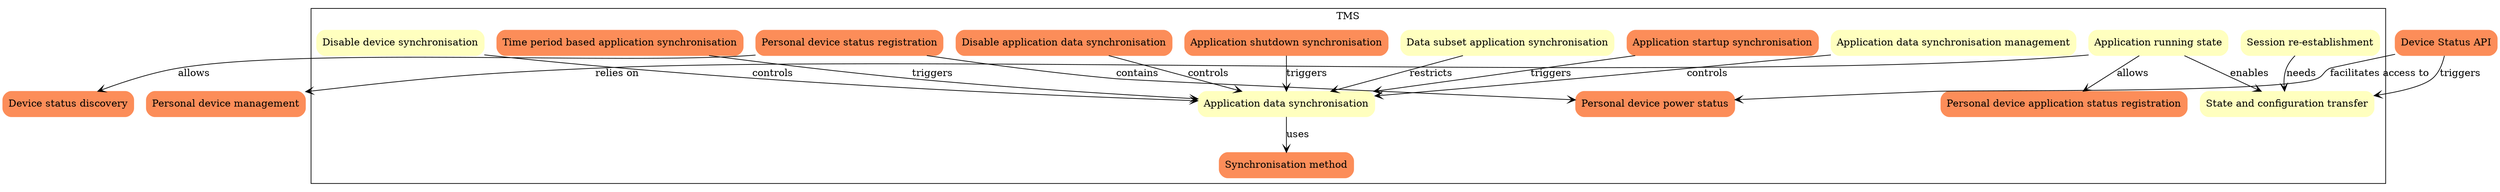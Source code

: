 digraph webinosTraceability {
 graph [rankdir="TB"];
 node [shape=rectangle,style="rounded,filled",colorscheme="spectral3",color="1"];
 edge [arrowhead=vee,];

subgraph cluster_TMS {
  label = "TMS";
  "Application data synchronisation" [color=2,scenarios="",usecases="TMS2",backlog=""];
  "Application data synchronisation management" [color=2,scenarios="S-DA2",usecases="",backlog=""];
  "Application running state" [color=2,scenarios="",usecases="TMS2",backlog=""];
  "Application shutdown synchronisation" [scenarios="",usecases="",backlog=""];
  "Application startup synchronisation" [scenarios="",usecases="",backlog=""];
  "Data subset application synchronisation" [color=2,scenarios="",usecases="TMS2",backlog=""];
  "Disable application data synchronisation" [scenarios="",usecases="",backlog=""];
  "Disable device synchronisation" [color=2,scenarios="S-DA2",usecases="",backlog=""];
  "Personal device application status registration" [scenarios="",usecases="",backlog=""];
  "Personal device power status" [scenarios="",usecases="",backlog=""];
  "Personal device status registration" [scenarios="",usecases="",backlog=""];
  "Session re-establishment" [color=2,scenarios="",usecases="TMS2",backlog=""];
  "State and configuration transfer" [color=2,scenarios="",usecases="TMS2",backlog=""];
  "Synchronisation method" [scenarios="",usecases="",backlog=""];
  "Time period based application synchronisation" [scenarios="",usecases="",backlog=""];
 }
"Session re-establishment" -> "State and configuration transfer" [label="needs"];
"Device Status API" -> "State and configuration transfer" [label="triggers"];
"Personal device status registration" -> "Personal device power status" [label="contains"];

"Personal device status registration" -> "Device status discovery" [label="allows"];

 "Device Status API" -> "Personal device power status"  [label="facilitates access to"]
"Application running state" -> "State and configuration transfer" [label="enables"]; 
"Application data synchronisation" -> "Synchronisation method" [label="uses"];
"Disable device synchronisation" -> "Application data synchronisation" [label="controls"];
"Disable application data synchronisation"-> "Application data synchronisation" [label="controls"];
"Application data synchronisation management" -> "Application data synchronisation" [label="controls"];
"Application startup synchronisation" -> "Application data synchronisation" [label="triggers"];
"Application running state" -> "Personal device application status registration" [label="allows"]
"Time period based application synchronisation" -> "Application data synchronisation" [label="triggers"];
"Application shutdown synchronisation" -> "Application data synchronisation" [label="triggers"];
"Data subset application synchronisation" -> "Application data synchronisation" [label="restricts"];
"Application running state" -> "Personal device management" [label="relies on"];
}

